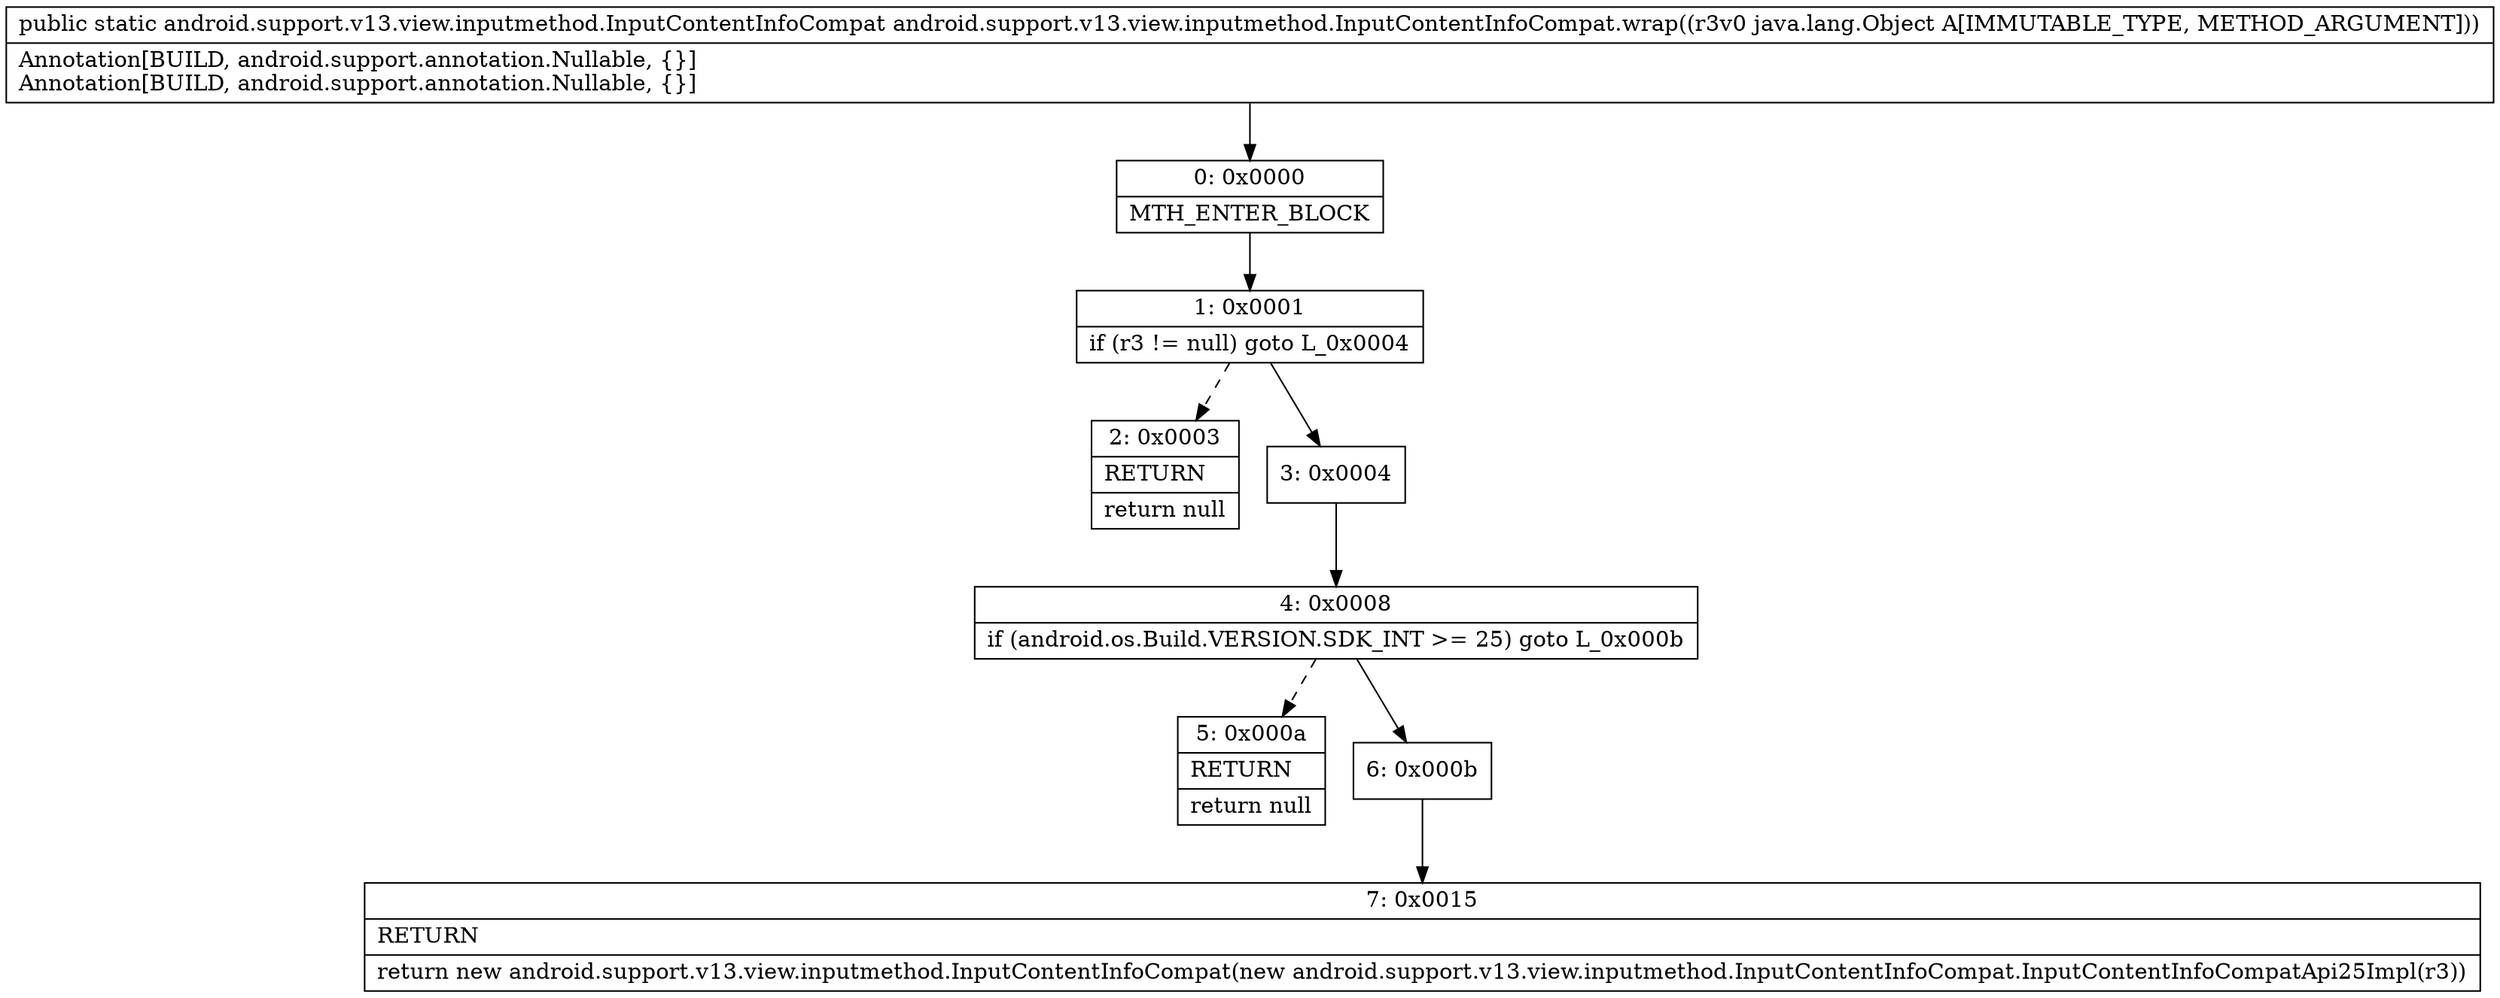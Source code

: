 digraph "CFG forandroid.support.v13.view.inputmethod.InputContentInfoCompat.wrap(Ljava\/lang\/Object;)Landroid\/support\/v13\/view\/inputmethod\/InputContentInfoCompat;" {
Node_0 [shape=record,label="{0\:\ 0x0000|MTH_ENTER_BLOCK\l}"];
Node_1 [shape=record,label="{1\:\ 0x0001|if (r3 != null) goto L_0x0004\l}"];
Node_2 [shape=record,label="{2\:\ 0x0003|RETURN\l|return null\l}"];
Node_3 [shape=record,label="{3\:\ 0x0004}"];
Node_4 [shape=record,label="{4\:\ 0x0008|if (android.os.Build.VERSION.SDK_INT \>= 25) goto L_0x000b\l}"];
Node_5 [shape=record,label="{5\:\ 0x000a|RETURN\l|return null\l}"];
Node_6 [shape=record,label="{6\:\ 0x000b}"];
Node_7 [shape=record,label="{7\:\ 0x0015|RETURN\l|return new android.support.v13.view.inputmethod.InputContentInfoCompat(new android.support.v13.view.inputmethod.InputContentInfoCompat.InputContentInfoCompatApi25Impl(r3))\l}"];
MethodNode[shape=record,label="{public static android.support.v13.view.inputmethod.InputContentInfoCompat android.support.v13.view.inputmethod.InputContentInfoCompat.wrap((r3v0 java.lang.Object A[IMMUTABLE_TYPE, METHOD_ARGUMENT]))  | Annotation[BUILD, android.support.annotation.Nullable, \{\}]\lAnnotation[BUILD, android.support.annotation.Nullable, \{\}]\l}"];
MethodNode -> Node_0;
Node_0 -> Node_1;
Node_1 -> Node_2[style=dashed];
Node_1 -> Node_3;
Node_3 -> Node_4;
Node_4 -> Node_5[style=dashed];
Node_4 -> Node_6;
Node_6 -> Node_7;
}

